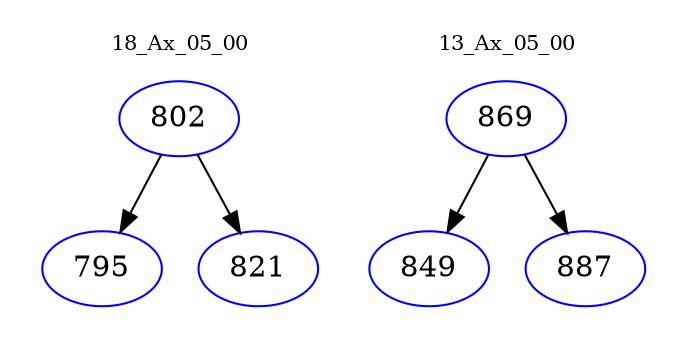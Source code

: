 digraph{
subgraph cluster_0 {
color = white
label = "18_Ax_05_00";
fontsize=10;
T0_802 [label="802", color="blue"]
T0_802 -> T0_795 [color="black"]
T0_795 [label="795", color="blue"]
T0_802 -> T0_821 [color="black"]
T0_821 [label="821", color="blue"]
}
subgraph cluster_1 {
color = white
label = "13_Ax_05_00";
fontsize=10;
T1_869 [label="869", color="blue"]
T1_869 -> T1_849 [color="black"]
T1_849 [label="849", color="blue"]
T1_869 -> T1_887 [color="black"]
T1_887 [label="887", color="blue"]
}
}
